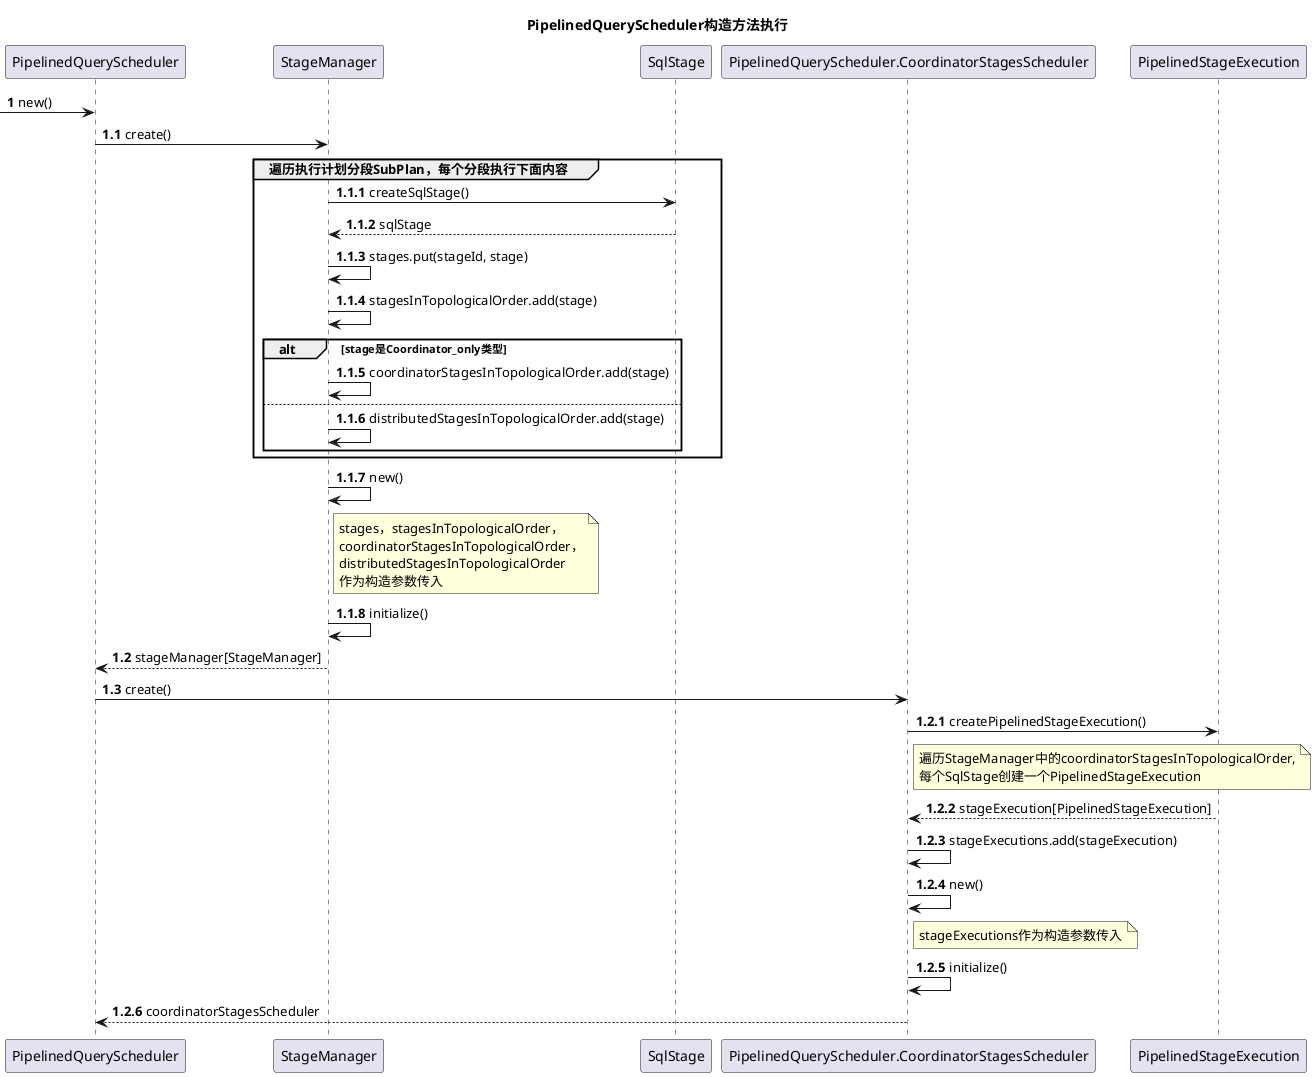 @startuml
title PipelinedQueryScheduler构造方法执行

autonumber
 -> PipelinedQueryScheduler: new()
autonumber 1.1
PipelinedQueryScheduler -> StageManager: create()

autonumber 1.1.1
group 遍历执行计划分段SubPlan，每个分段执行下面内容
    StageManager -> SqlStage : createSqlStage()
    StageManager <-- SqlStage : sqlStage
    StageManager -> StageManager : stages.put(stageId, stage)
    StageManager -> StageManager : stagesInTopologicalOrder.add(stage)

    alt stage是Coordinator_only类型
        StageManager -> StageManager : coordinatorStagesInTopologicalOrder.add(stage)
    else
        StageManager -> StageManager : distributedStagesInTopologicalOrder.add(stage)
    end
end

StageManager -> StageManager : new()
note right of StageManager
    stages，stagesInTopologicalOrder，
    coordinatorStagesInTopologicalOrder，
    distributedStagesInTopologicalOrder
    作为构造参数传入
end note
StageManager -> StageManager : initialize()
autonumber 1.2
StageManager --> PipelinedQueryScheduler : stageManager[StageManager]

participant PipelinedQueryScheduler.CoordinatorStagesScheduler as CoordinatorStagesScheduler
PipelinedQueryScheduler -> CoordinatorStagesScheduler : create()
autonumber 1.2.1
CoordinatorStagesScheduler -> PipelinedStageExecution : createPipelinedStageExecution()
note right of CoordinatorStagesScheduler
    遍历StageManager中的coordinatorStagesInTopologicalOrder,
    每个SqlStage创建一个PipelinedStageExecution
end note
CoordinatorStagesScheduler <-- PipelinedStageExecution : stageExecution[PipelinedStageExecution]
CoordinatorStagesScheduler -> CoordinatorStagesScheduler : stageExecutions.add(stageExecution)
CoordinatorStagesScheduler -> CoordinatorStagesScheduler : new()
note right of CoordinatorStagesScheduler
    stageExecutions作为构造参数传入
end note
CoordinatorStagesScheduler -> CoordinatorStagesScheduler : initialize()
CoordinatorStagesScheduler --> PipelinedQueryScheduler :  coordinatorStagesScheduler
@enduml

@startuml
title 查询调度执行
autonumber
 -> PipelinedQueryScheduler : start()
autonumber 1.1
participant PipelinedQueryScheduler.CoordinatorStagesScheduler as CoordinatorStagesScheduler
participant PipelinedQueryScheduler.DistributedStagesScheduler as DistributedStagesScheduler
PipelinedQueryScheduler -> DistributedStagesScheduler : create()
autonumber 1.1.1
DistributedStagesScheduler -> PipelinedStageExecution : createPipelinedStageExecution()
note right of DistributedStagesScheduler
    遍历StageManager中的distributedStagesInTopologicalOrder,
    每个SqlStage创建一个PipelinedStageExecution
end note
DistributedStagesScheduler -> DistributedStagesScheduler : createStageScheduler()
note right of DistributedStagesScheduler
    前面创建的每个PipelinedStageExecution创建一个StageScheduler
    StageScheduler有4个实现类：
    SourcePartitionedScheduler
    ScaledWriterScheduler
    FixedCountScheduler
    FixedSourcePartitionedScheduler
end note
autonumber 1.1.2.1
DistributedStagesScheduler -> SplitSourceFactory : createSplitSources()
return splitSources[Map<PlanNodeId, SplitSource>]
alt stage为SOURCE_DISTRIBUTION类型
    DistributedStagesScheduler -> SourcePartitionedScheduler : newSourcePartitionedSchedulerAsStageScheduler()
    note right of DistributedStagesScheduler
        创建一个包装了SourcePartitionedScheduler的StageScheduler匿名实现类
    end note
else stage为SCALED_WRITER_ROUND_ROBIN_DISTRIBUTION类型
    DistributedStagesScheduler -> DistributedStagesScheduler : new ScaledWriterScheduler()
else splitSources不为空
    DistributedStagesScheduler -> DistributedStagesScheduler : new FixedCountScheduler()
else
    DistributedStagesScheduler -> DistributedStagesScheduler :  new FixedSourcePartitionedScheduler()
end

autonumber 1.1.3
DistributedStagesScheduler -> DistributedStagesScheduler : new
DistributedStagesScheduler -> DistributedStagesScheduler : initialize()
PipelinedQueryScheduler <-- DistributedStagesScheduler : distributedStagesScheduler[DistributedStagesScheduler]

autonumber 1.2
PipelinedQueryScheduler -> CoordinatorStagesScheduler : schedule()
autonumber 1.2.1
CoordinatorStagesScheduler -> NodeScheduler : createNodeSelector()
NodeScheduler -> NodeScheduler : selectCurrentNode()
NodeScheduler --> CoordinatorStagesScheduler : coordinator[InternalNode]
 group 遍历所有PipelinedStageExecution，每个StageExecution创建一个RemoteTask
     CoordinatorStagesScheduler -> PipelinedStageExecution : scheduleTask(coordinator)
     CoordinatorStagesScheduler <-- PipelinedStageExecution : task[Optional<RemoteTask>]
     CoordinatorStagesScheduler -> PipelinedStageExecution : schedulingComplete()
 end

autonumber 1.3
PipelinedQueryScheduler -> DistributedStagesScheduler : schedule()
DistributedStagesScheduler -> StageScheduler : start()
note right of DistributedStagesScheduler
1.SourcePartitionedScheduler.start()
如果开启动态过滤，则随机选择节点调用
PipelinedStageExecution.scheduleTask()
2.其他3个实现类的start() 不执行任何操作
end note
DistributedStagesScheduler -> ExecutionSchedule : getStagesToSchedule()
DistributedStagesScheduler -> PipelinedStageExecution : beginScheduling()
DistributedStagesScheduler -> StageScheduler : schedule()
autonumber 1.7.1
StageScheduler -> PipelinedStageExecution : scheduleTask()
autonumber 1.7.1.1
PipelinedStageExecution -> HttpRemoteTask : <<create>>
PipelinedStageExecution -> HttpRemoteTask : start()
autonumber 1.8
StageScheduler --> PipelinedStageExecution : result[ScheduleResult]
DistributedStagesScheduler -> PipelinedStageExecution : schedulingComplete()
@enduml
